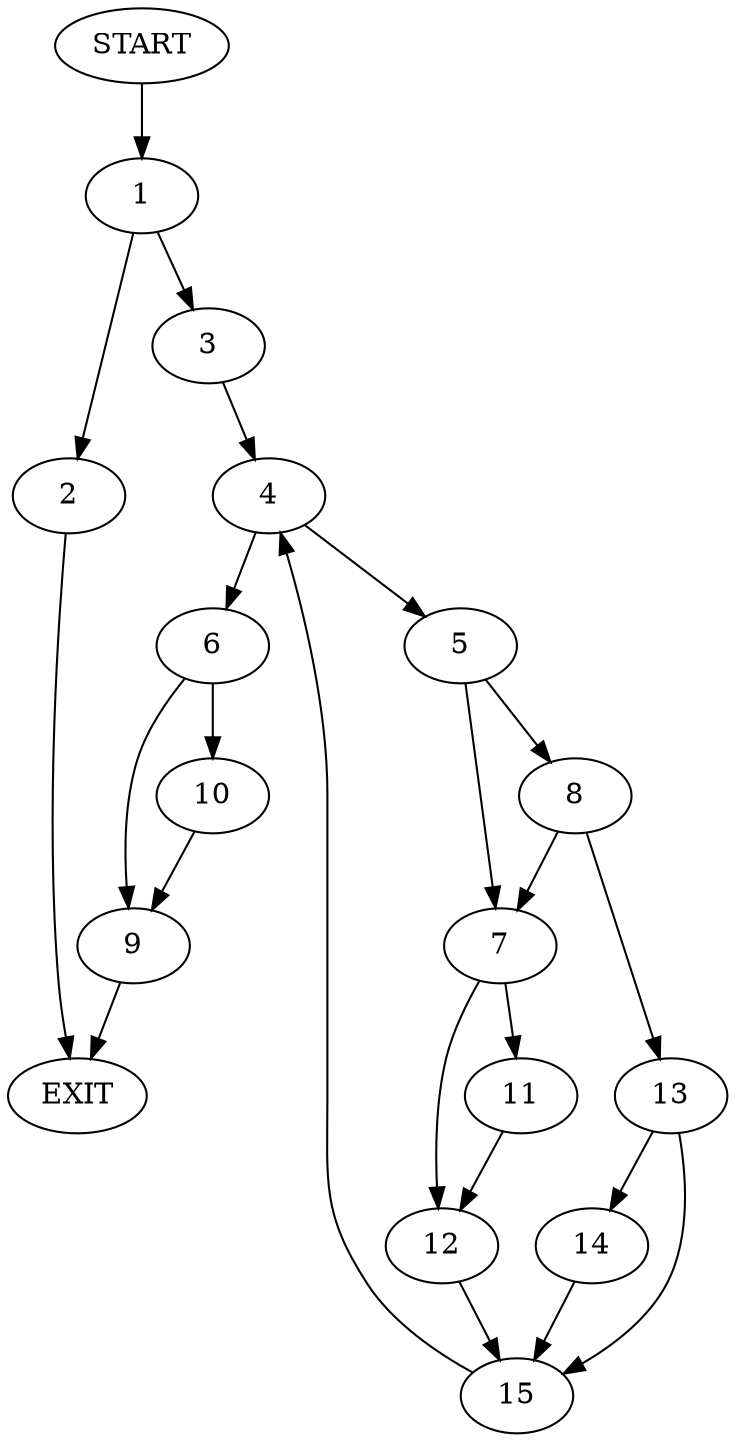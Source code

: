 digraph {
0 [label="START"]
16 [label="EXIT"]
0 -> 1
1 -> 2
1 -> 3
2 -> 16
3 -> 4
4 -> 5
4 -> 6
5 -> 7
5 -> 8
6 -> 9
6 -> 10
7 -> 11
7 -> 12
8 -> 13
8 -> 7
13 -> 14
13 -> 15
11 -> 12
12 -> 15
15 -> 4
14 -> 15
9 -> 16
10 -> 9
}

